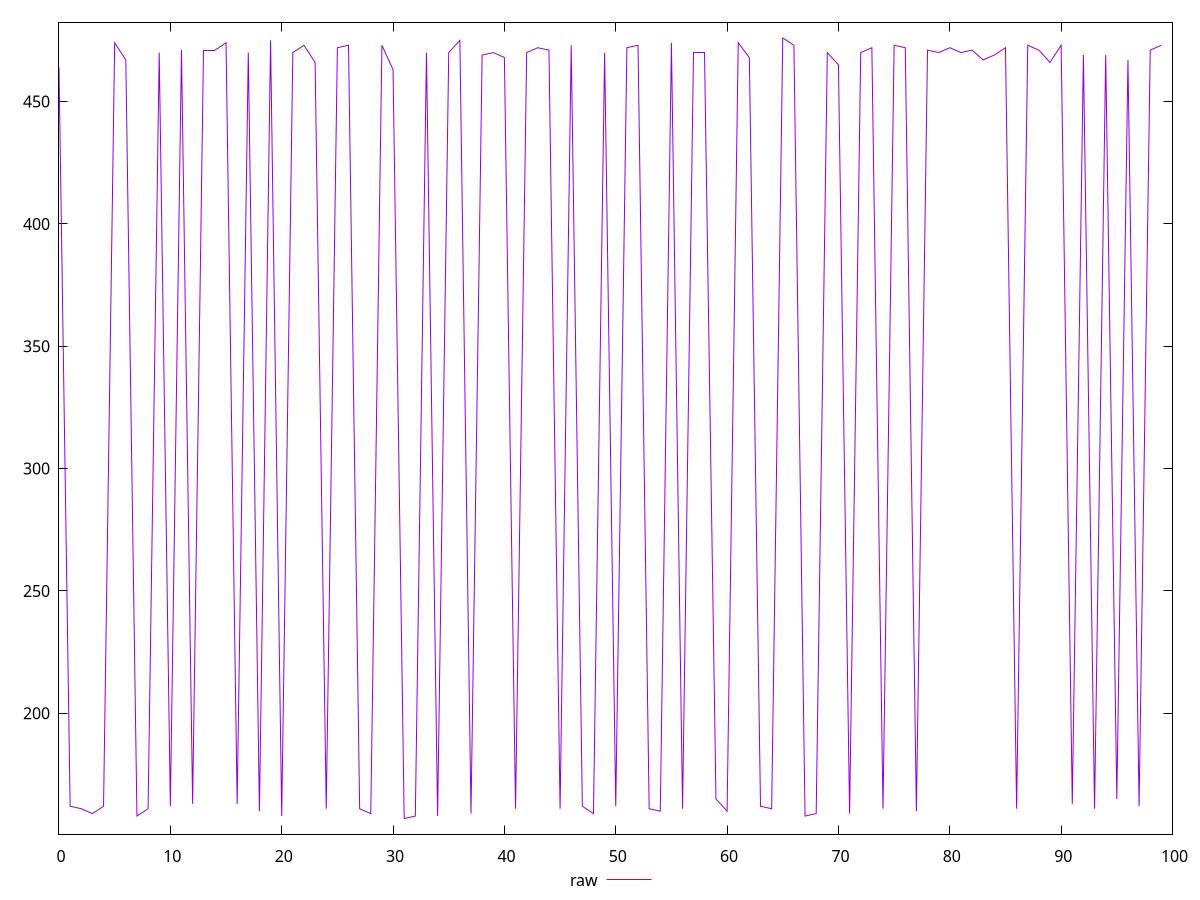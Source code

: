 reset
set terminal svg size 640, 490 enhanced background rgb 'white'
set output "reprap/render-blocking-resources/samples/pages+cached+noadtech/raw/values.svg"

$raw <<EOF
0 464
1 162
2 161
3 159
4 162
5 474
6 467
7 158
8 161
9 470
10 162
11 471
12 163
13 471
14 471
15 474
16 163
17 470
18 160
19 475
20 158
21 470
22 473
23 466
24 161
25 472
26 473
27 161
28 159
29 473
30 463
31 157
32 158
33 470
34 158
35 470
36 475
37 159
38 469
39 470
40 468
41 161
42 470
43 472
44 471
45 161
46 473
47 162
48 159
49 470
50 162
51 472
52 473
53 161
54 160
55 474
56 161
57 470
58 470
59 165
60 160
61 474
62 468
63 162
64 161
65 476
66 473
67 158
68 159
69 470
70 465
71 159
72 470
73 472
74 161
75 473
76 472
77 160
78 471
79 470
80 472
81 470
82 471
83 467
84 469
85 472
86 161
87 473
88 471
89 466
90 473
91 163
92 469
93 161
94 469
95 165
96 467
97 162
98 471
99 473
EOF

set key outside below
set yrange [150.62:482.38]

plot \
  $raw title "raw" with line, \


reset